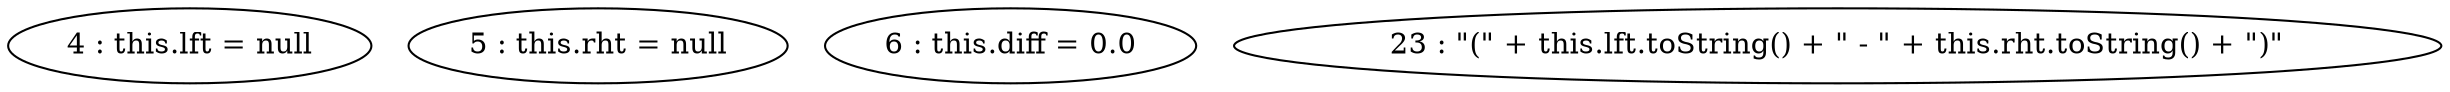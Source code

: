 digraph G {
"4 : this.lft = null"
"5 : this.rht = null"
"6 : this.diff = 0.0"
"23 : \"(\" + this.lft.toString() + \" - \" + this.rht.toString() + \")\""
}